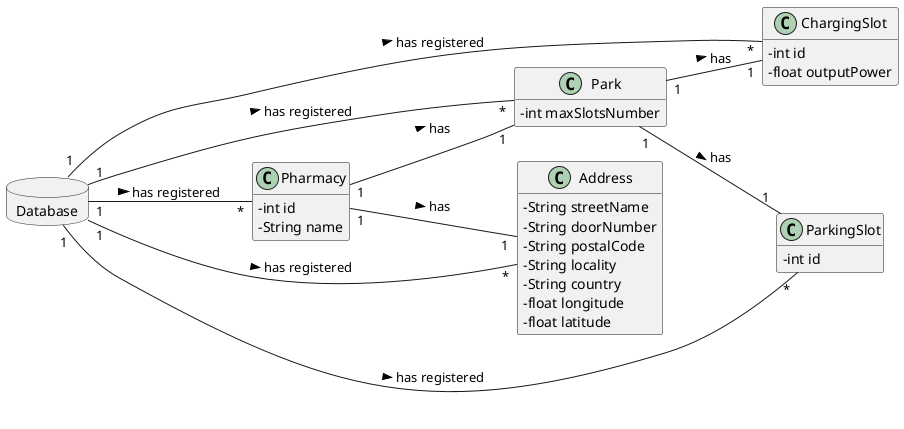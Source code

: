 @startuml
skinparam classAttributeIconSize 0
hide methods
left to right direction

database Database {
}

class Pharmacy{
-   int id
-   String name
}

class Park{
-   int maxSlotsNumber
}

class ChargingSlot{
-   int id
-   float outputPower
}

class ParkingSlot{
-   int id
}

class Address{
-   String streetName
-   String doorNumber
-   String postalCode
-   String locality
-   String country
-   float longitude
-   float latitude
}

Database "1" -- "*" Pharmacy : has registered >
Database "1" -- "*" Address : has registered >
Database "1" -- "*" Park : has registered >
Database "1" -- "*" ChargingSlot : has registered >
Database "1" -- "*" ParkingSlot : has registered >
Pharmacy "1" -- "1" Park : has >
Park "1" -- "1" ChargingSlot : has >
Park "1" -- "1" ParkingSlot : has >
Pharmacy "1" -- "1" Address : has >
@enduml